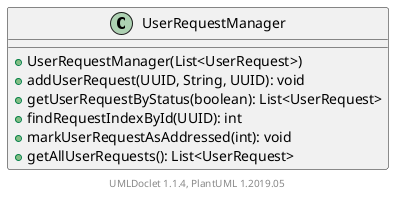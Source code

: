 @startuml

    class UserRequestManager [[UserRequestManager.html]] {
        +UserRequestManager(List<UserRequest>)
        +addUserRequest(UUID, String, UUID): void
        +getUserRequestByStatus(boolean): List<UserRequest>
        +findRequestIndexById(UUID): int
        +markUserRequestAsAddressed(int): void
        +getAllUserRequests(): List<UserRequest>
    }


    center footer UMLDoclet 1.1.4, PlantUML 1.2019.05
@enduml
